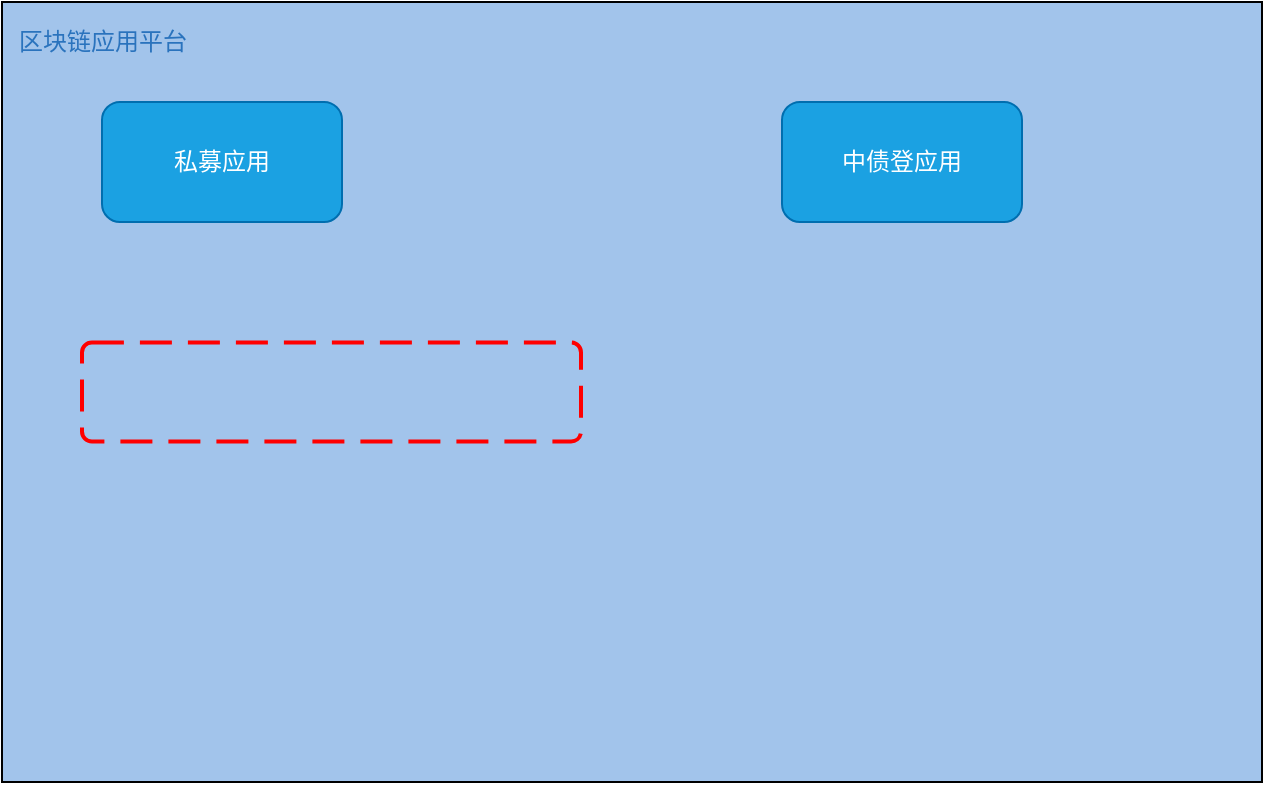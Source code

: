 <mxfile version="14.1.9" type="github"><diagram id="fWQ41ixsn_-MHg3DVFzX" name="Page-1"><mxGraphModel dx="782" dy="389" grid="1" gridSize="10" guides="1" tooltips="1" connect="1" arrows="1" fold="1" page="1" pageScale="1" pageWidth="827" pageHeight="1169" math="0" shadow="0"><root><mxCell id="0"/><mxCell id="1" parent="0"/><mxCell id="0eDmDIjOWBHYxuThT7Zu-2" value="" style="whiteSpace=wrap;html=1;fillColor=#A2C4EB;" parent="1" vertex="1"><mxGeometry x="90" y="70" width="630" height="390" as="geometry"/></mxCell><mxCell id="8kM-RfW2gDSPi0M0tcjr-1" value="区块链应用平台&lt;br&gt;" style="text;html=1;resizable=0;autosize=1;align=center;verticalAlign=middle;points=[];fillColor=none;strokeColor=none;rounded=0;fontColor=#2A73BD;" vertex="1" parent="1"><mxGeometry x="90" y="80" width="100" height="20" as="geometry"/></mxCell><mxCell id="8kM-RfW2gDSPi0M0tcjr-2" value="私募应用" style="rounded=1;whiteSpace=wrap;html=1;fillColor=#1ba1e2;fontColor=#ffffff;strokeColor=#006EAF;" vertex="1" parent="1"><mxGeometry x="140" y="120" width="120" height="60" as="geometry"/></mxCell><mxCell id="8kM-RfW2gDSPi0M0tcjr-3" value="中债登应用" style="rounded=1;whiteSpace=wrap;html=1;fillColor=#1ba1e2;fontColor=#ffffff;strokeColor=#006EAF;" vertex="1" parent="1"><mxGeometry x="480" y="120" width="120" height="60" as="geometry"/></mxCell><mxCell id="8kM-RfW2gDSPi0M0tcjr-5" value="" style="rounded=1;arcSize=10;dashed=1;strokeColor=#ff0000;fillColor=none;gradientColor=none;dashPattern=8 4;strokeWidth=2;fontColor=#2A73BD;" vertex="1" parent="1"><mxGeometry x="130" y="240.25" width="249.5" height="49.5" as="geometry"/></mxCell></root></mxGraphModel></diagram></mxfile>